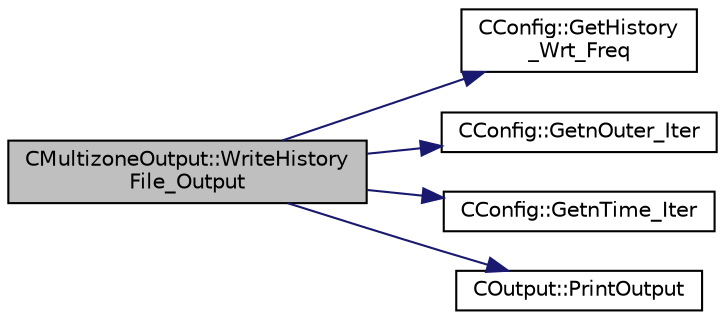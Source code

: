 digraph "CMultizoneOutput::WriteHistoryFile_Output"
{
 // LATEX_PDF_SIZE
  edge [fontname="Helvetica",fontsize="10",labelfontname="Helvetica",labelfontsize="10"];
  node [fontname="Helvetica",fontsize="10",shape=record];
  rankdir="LR";
  Node1 [label="CMultizoneOutput::WriteHistory\lFile_Output",height=0.2,width=0.4,color="black", fillcolor="grey75", style="filled", fontcolor="black",tooltip="Determines if the history file output."];
  Node1 -> Node2 [color="midnightblue",fontsize="10",style="solid",fontname="Helvetica"];
  Node2 [label="CConfig::GetHistory\l_Wrt_Freq",height=0.2,width=0.4,color="black", fillcolor="white", style="filled",URL="$classCConfig.html#af81f5e9bda6433ae3119a2b480362388",tooltip="GetHistory_Wrt_Freq_Inner."];
  Node1 -> Node3 [color="midnightblue",fontsize="10",style="solid",fontname="Helvetica"];
  Node3 [label="CConfig::GetnOuter_Iter",height=0.2,width=0.4,color="black", fillcolor="white", style="filled",URL="$classCConfig.html#a898cd36650fcc3a639c12e9b8ab8373a",tooltip="Get the number of outer iterations."];
  Node1 -> Node4 [color="midnightblue",fontsize="10",style="solid",fontname="Helvetica"];
  Node4 [label="CConfig::GetnTime_Iter",height=0.2,width=0.4,color="black", fillcolor="white", style="filled",URL="$classCConfig.html#a22b101932c391aea5173975130f488fd",tooltip="Get the number of time iterations."];
  Node1 -> Node5 [color="midnightblue",fontsize="10",style="solid",fontname="Helvetica"];
  Node5 [label="COutput::PrintOutput",height=0.2,width=0.4,color="black", fillcolor="white", style="filled",URL="$classCOutput.html#af0c23405e1093223066c9c79ee13985a",tooltip="Check whether we should print output."];
}
